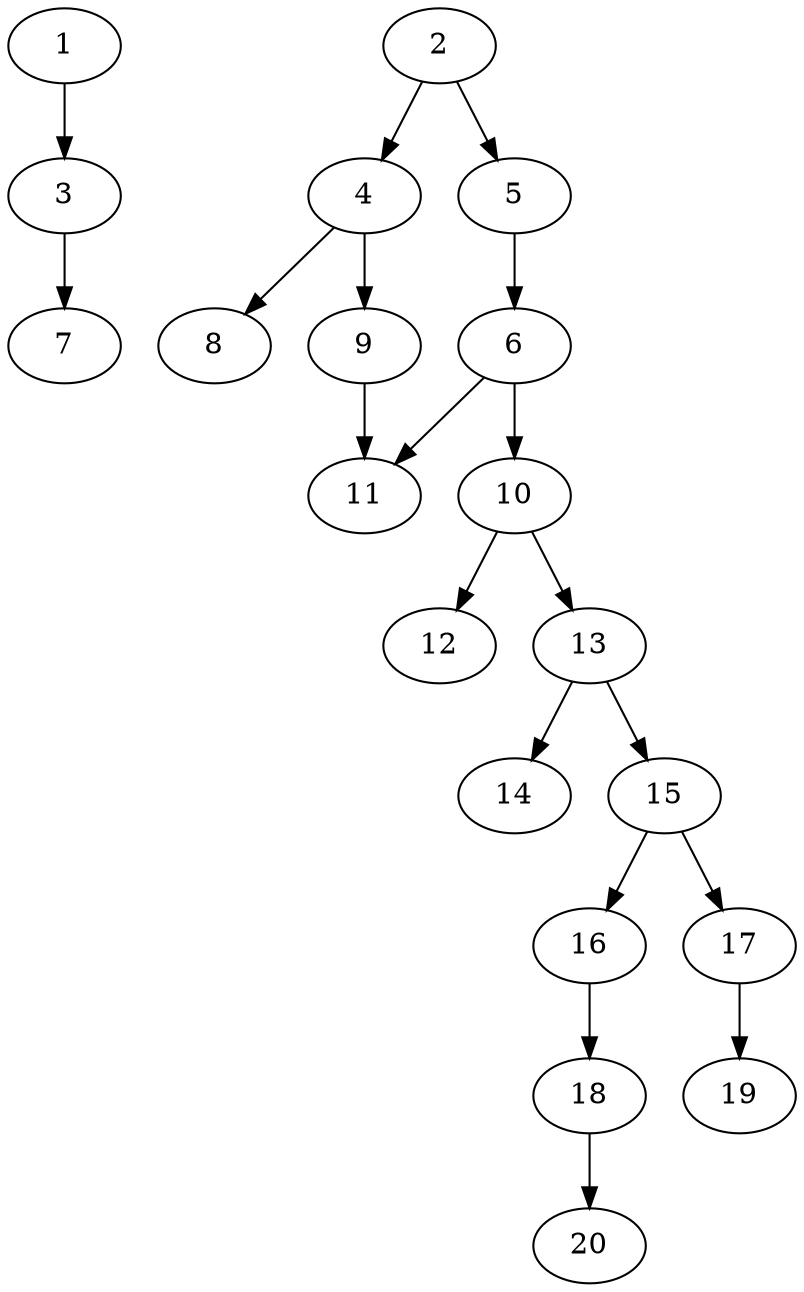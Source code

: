// DAG (tier=1-easy, mode=data, n=20, ccr=0.335, fat=0.436, density=0.345, regular=0.633, jump=0.010, mindata=1048576, maxdata=8388608)
// DAG automatically generated by daggen at Sun Aug 24 16:33:33 2025
// /home/ermia/Project/Environments/daggen/bin/daggen --dot --ccr 0.335 --fat 0.436 --regular 0.633 --density 0.345 --jump 0.010 --mindata 1048576 --maxdata 8388608 -n 20 
digraph G {
  1 [size="11089335464476672", alpha="0.12", expect_size="5544667732238336"]
  1 -> 3 [size ="371634930188288"]
  2 [size="28458868896243316", alpha="0.13", expect_size="14229434448121658"]
  2 -> 4 [size ="472236762857472"]
  2 -> 5 [size ="472236762857472"]
  3 [size="1102159303283661", alpha="0.00", expect_size="551079651641830"]
  3 -> 7 [size ="21528557125632"]
  4 [size="15559691203644489728", alpha="0.13", expect_size="7779845601822244864"]
  4 -> 8 [size ="49860577329152"]
  4 -> 9 [size ="49860577329152"]
  5 [size="610672319302449152", alpha="0.18", expect_size="305336159651224576"]
  5 -> 6 [size ="226479128444928"]
  6 [size="10173604238138766", alpha="0.13", expect_size="5086802119069383"]
  6 -> 10 [size ="445927336706048"]
  6 -> 11 [size ="445927336706048"]
  7 [size="672752297264958", alpha="0.13", expect_size="336376148632479"]
  8 [size="60567230529573976", alpha="0.18", expect_size="30283615264786988"]
  9 [size="6731388738698336", alpha="0.06", expect_size="3365694369349168"]
  9 -> 11 [size ="114777976209408"]
  10 [size="372730668635754856448", alpha="0.18", expect_size="186365334317877428224"]
  10 -> 12 [size ="414336703004672"]
  10 -> 13 [size ="414336703004672"]
  11 [size="11332008948322900", alpha="0.16", expect_size="5666004474161450"]
  12 [size="408900210602846592", alpha="0.01", expect_size="204450105301423296"]
  13 [size="16797499283605352", alpha="0.15", expect_size="8398749641802676"]
  13 -> 14 [size ="460851198820352"]
  13 -> 15 [size ="460851198820352"]
  14 [size="303256405652583481344", alpha="0.01", expect_size="151628202826291740672"]
  15 [size="10576281404385940", alpha="0.20", expect_size="5288140702192970"]
  15 -> 16 [size ="474126842068992"]
  15 -> 17 [size ="474126842068992"]
  16 [size="21967056240902144000", alpha="0.12", expect_size="10983528120451072000"]
  16 -> 18 [size ="62748675276800"]
  17 [size="140052719852435392", alpha="0.04", expect_size="70026359926217696"]
  17 -> 19 [size ="116772451647488"]
  18 [size="106178357568282752", alpha="0.16", expect_size="53089178784141376"]
  18 -> 20 [size ="47476509769728"]
  19 [size="86675481498147536", alpha="0.18", expect_size="43337740749073768"]
  20 [size="6166164157864274", alpha="0.18", expect_size="3083082078932137"]
}